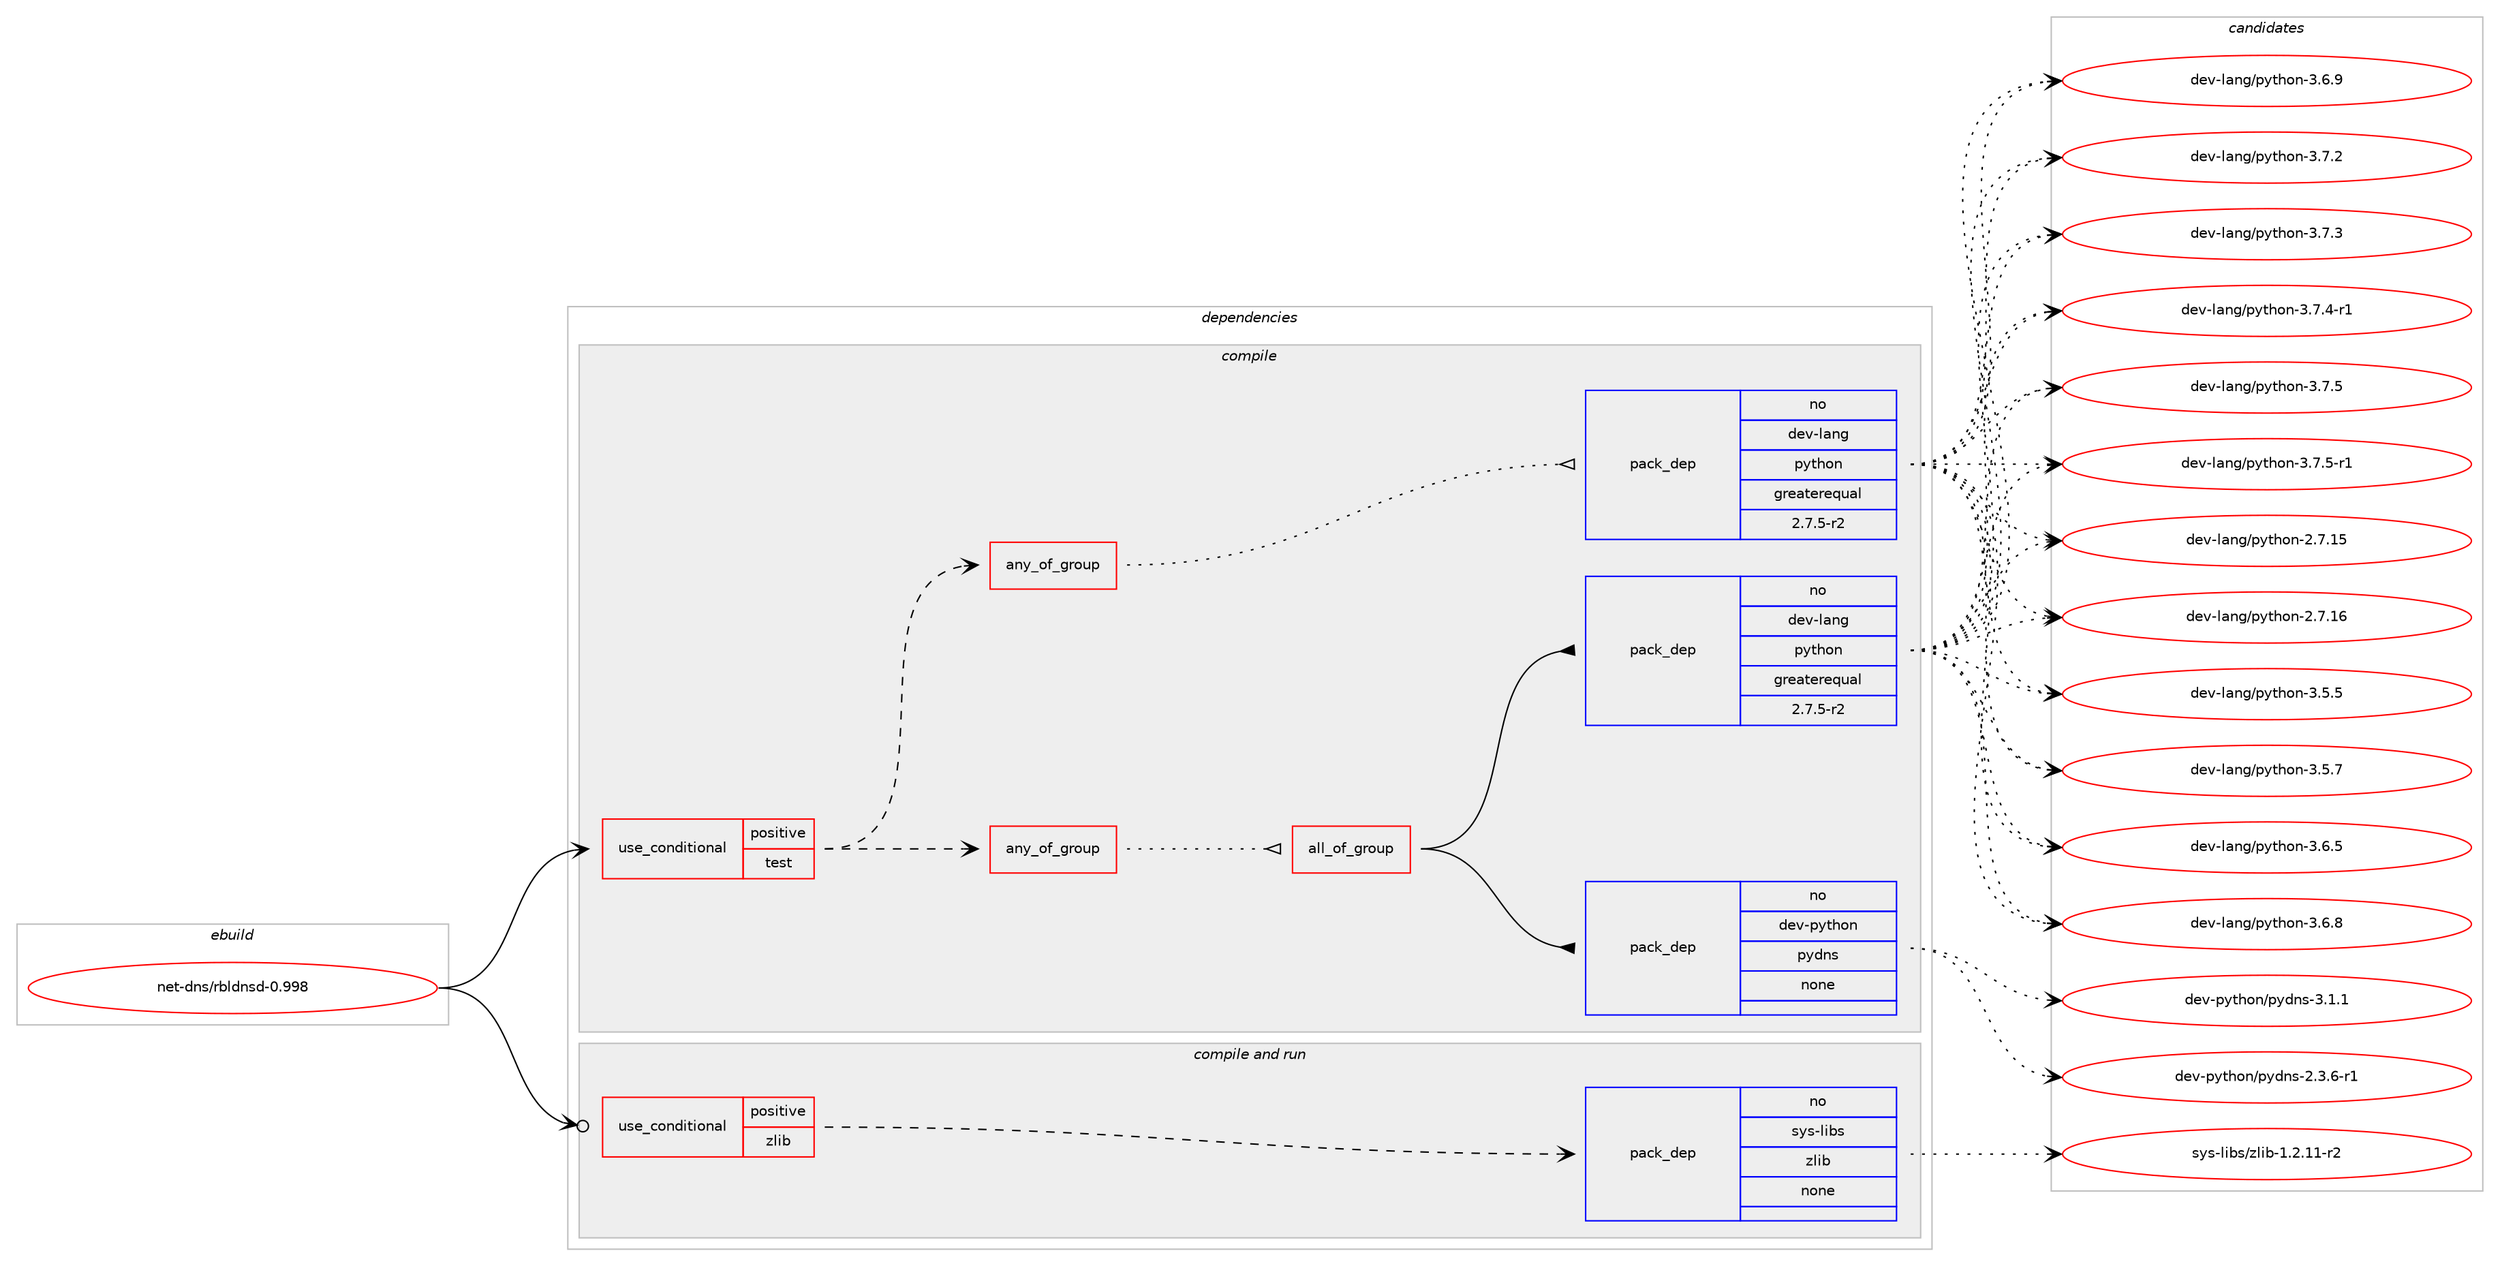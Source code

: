 digraph prolog {

# *************
# Graph options
# *************

newrank=true;
concentrate=true;
compound=true;
graph [rankdir=LR,fontname=Helvetica,fontsize=10,ranksep=1.5];#, ranksep=2.5, nodesep=0.2];
edge  [arrowhead=vee];
node  [fontname=Helvetica,fontsize=10];

# **********
# The ebuild
# **********

subgraph cluster_leftcol {
color=gray;
rank=same;
label=<<i>ebuild</i>>;
id [label="net-dns/rbldnsd-0.998", color=red, width=4, href="../net-dns/rbldnsd-0.998.svg"];
}

# ****************
# The dependencies
# ****************

subgraph cluster_midcol {
color=gray;
label=<<i>dependencies</i>>;
subgraph cluster_compile {
fillcolor="#eeeeee";
style=filled;
label=<<i>compile</i>>;
subgraph cond199419 {
dependency818736 [label=<<TABLE BORDER="0" CELLBORDER="1" CELLSPACING="0" CELLPADDING="4"><TR><TD ROWSPAN="3" CELLPADDING="10">use_conditional</TD></TR><TR><TD>positive</TD></TR><TR><TD>test</TD></TR></TABLE>>, shape=none, color=red];
subgraph any13866 {
dependency818737 [label=<<TABLE BORDER="0" CELLBORDER="1" CELLSPACING="0" CELLPADDING="4"><TR><TD CELLPADDING="10">any_of_group</TD></TR></TABLE>>, shape=none, color=red];subgraph pack605001 {
dependency818738 [label=<<TABLE BORDER="0" CELLBORDER="1" CELLSPACING="0" CELLPADDING="4" WIDTH="220"><TR><TD ROWSPAN="6" CELLPADDING="30">pack_dep</TD></TR><TR><TD WIDTH="110">no</TD></TR><TR><TD>dev-lang</TD></TR><TR><TD>python</TD></TR><TR><TD>greaterequal</TD></TR><TR><TD>2.7.5-r2</TD></TR></TABLE>>, shape=none, color=blue];
}
dependency818737:e -> dependency818738:w [weight=20,style="dotted",arrowhead="oinv"];
}
dependency818736:e -> dependency818737:w [weight=20,style="dashed",arrowhead="vee"];
subgraph any13867 {
dependency818739 [label=<<TABLE BORDER="0" CELLBORDER="1" CELLSPACING="0" CELLPADDING="4"><TR><TD CELLPADDING="10">any_of_group</TD></TR></TABLE>>, shape=none, color=red];subgraph all453 {
dependency818740 [label=<<TABLE BORDER="0" CELLBORDER="1" CELLSPACING="0" CELLPADDING="4"><TR><TD CELLPADDING="10">all_of_group</TD></TR></TABLE>>, shape=none, color=red];subgraph pack605002 {
dependency818741 [label=<<TABLE BORDER="0" CELLBORDER="1" CELLSPACING="0" CELLPADDING="4" WIDTH="220"><TR><TD ROWSPAN="6" CELLPADDING="30">pack_dep</TD></TR><TR><TD WIDTH="110">no</TD></TR><TR><TD>dev-lang</TD></TR><TR><TD>python</TD></TR><TR><TD>greaterequal</TD></TR><TR><TD>2.7.5-r2</TD></TR></TABLE>>, shape=none, color=blue];
}
dependency818740:e -> dependency818741:w [weight=20,style="solid",arrowhead="inv"];
subgraph pack605003 {
dependency818742 [label=<<TABLE BORDER="0" CELLBORDER="1" CELLSPACING="0" CELLPADDING="4" WIDTH="220"><TR><TD ROWSPAN="6" CELLPADDING="30">pack_dep</TD></TR><TR><TD WIDTH="110">no</TD></TR><TR><TD>dev-python</TD></TR><TR><TD>pydns</TD></TR><TR><TD>none</TD></TR><TR><TD></TD></TR></TABLE>>, shape=none, color=blue];
}
dependency818740:e -> dependency818742:w [weight=20,style="solid",arrowhead="inv"];
}
dependency818739:e -> dependency818740:w [weight=20,style="dotted",arrowhead="oinv"];
}
dependency818736:e -> dependency818739:w [weight=20,style="dashed",arrowhead="vee"];
}
id:e -> dependency818736:w [weight=20,style="solid",arrowhead="vee"];
}
subgraph cluster_compileandrun {
fillcolor="#eeeeee";
style=filled;
label=<<i>compile and run</i>>;
subgraph cond199420 {
dependency818743 [label=<<TABLE BORDER="0" CELLBORDER="1" CELLSPACING="0" CELLPADDING="4"><TR><TD ROWSPAN="3" CELLPADDING="10">use_conditional</TD></TR><TR><TD>positive</TD></TR><TR><TD>zlib</TD></TR></TABLE>>, shape=none, color=red];
subgraph pack605004 {
dependency818744 [label=<<TABLE BORDER="0" CELLBORDER="1" CELLSPACING="0" CELLPADDING="4" WIDTH="220"><TR><TD ROWSPAN="6" CELLPADDING="30">pack_dep</TD></TR><TR><TD WIDTH="110">no</TD></TR><TR><TD>sys-libs</TD></TR><TR><TD>zlib</TD></TR><TR><TD>none</TD></TR><TR><TD></TD></TR></TABLE>>, shape=none, color=blue];
}
dependency818743:e -> dependency818744:w [weight=20,style="dashed",arrowhead="vee"];
}
id:e -> dependency818743:w [weight=20,style="solid",arrowhead="odotvee"];
}
subgraph cluster_run {
fillcolor="#eeeeee";
style=filled;
label=<<i>run</i>>;
}
}

# **************
# The candidates
# **************

subgraph cluster_choices {
rank=same;
color=gray;
label=<<i>candidates</i>>;

subgraph choice605001 {
color=black;
nodesep=1;
choice10010111845108971101034711212111610411111045504655464953 [label="dev-lang/python-2.7.15", color=red, width=4,href="../dev-lang/python-2.7.15.svg"];
choice10010111845108971101034711212111610411111045504655464954 [label="dev-lang/python-2.7.16", color=red, width=4,href="../dev-lang/python-2.7.16.svg"];
choice100101118451089711010347112121116104111110455146534653 [label="dev-lang/python-3.5.5", color=red, width=4,href="../dev-lang/python-3.5.5.svg"];
choice100101118451089711010347112121116104111110455146534655 [label="dev-lang/python-3.5.7", color=red, width=4,href="../dev-lang/python-3.5.7.svg"];
choice100101118451089711010347112121116104111110455146544653 [label="dev-lang/python-3.6.5", color=red, width=4,href="../dev-lang/python-3.6.5.svg"];
choice100101118451089711010347112121116104111110455146544656 [label="dev-lang/python-3.6.8", color=red, width=4,href="../dev-lang/python-3.6.8.svg"];
choice100101118451089711010347112121116104111110455146544657 [label="dev-lang/python-3.6.9", color=red, width=4,href="../dev-lang/python-3.6.9.svg"];
choice100101118451089711010347112121116104111110455146554650 [label="dev-lang/python-3.7.2", color=red, width=4,href="../dev-lang/python-3.7.2.svg"];
choice100101118451089711010347112121116104111110455146554651 [label="dev-lang/python-3.7.3", color=red, width=4,href="../dev-lang/python-3.7.3.svg"];
choice1001011184510897110103471121211161041111104551465546524511449 [label="dev-lang/python-3.7.4-r1", color=red, width=4,href="../dev-lang/python-3.7.4-r1.svg"];
choice100101118451089711010347112121116104111110455146554653 [label="dev-lang/python-3.7.5", color=red, width=4,href="../dev-lang/python-3.7.5.svg"];
choice1001011184510897110103471121211161041111104551465546534511449 [label="dev-lang/python-3.7.5-r1", color=red, width=4,href="../dev-lang/python-3.7.5-r1.svg"];
dependency818738:e -> choice10010111845108971101034711212111610411111045504655464953:w [style=dotted,weight="100"];
dependency818738:e -> choice10010111845108971101034711212111610411111045504655464954:w [style=dotted,weight="100"];
dependency818738:e -> choice100101118451089711010347112121116104111110455146534653:w [style=dotted,weight="100"];
dependency818738:e -> choice100101118451089711010347112121116104111110455146534655:w [style=dotted,weight="100"];
dependency818738:e -> choice100101118451089711010347112121116104111110455146544653:w [style=dotted,weight="100"];
dependency818738:e -> choice100101118451089711010347112121116104111110455146544656:w [style=dotted,weight="100"];
dependency818738:e -> choice100101118451089711010347112121116104111110455146544657:w [style=dotted,weight="100"];
dependency818738:e -> choice100101118451089711010347112121116104111110455146554650:w [style=dotted,weight="100"];
dependency818738:e -> choice100101118451089711010347112121116104111110455146554651:w [style=dotted,weight="100"];
dependency818738:e -> choice1001011184510897110103471121211161041111104551465546524511449:w [style=dotted,weight="100"];
dependency818738:e -> choice100101118451089711010347112121116104111110455146554653:w [style=dotted,weight="100"];
dependency818738:e -> choice1001011184510897110103471121211161041111104551465546534511449:w [style=dotted,weight="100"];
}
subgraph choice605002 {
color=black;
nodesep=1;
choice10010111845108971101034711212111610411111045504655464953 [label="dev-lang/python-2.7.15", color=red, width=4,href="../dev-lang/python-2.7.15.svg"];
choice10010111845108971101034711212111610411111045504655464954 [label="dev-lang/python-2.7.16", color=red, width=4,href="../dev-lang/python-2.7.16.svg"];
choice100101118451089711010347112121116104111110455146534653 [label="dev-lang/python-3.5.5", color=red, width=4,href="../dev-lang/python-3.5.5.svg"];
choice100101118451089711010347112121116104111110455146534655 [label="dev-lang/python-3.5.7", color=red, width=4,href="../dev-lang/python-3.5.7.svg"];
choice100101118451089711010347112121116104111110455146544653 [label="dev-lang/python-3.6.5", color=red, width=4,href="../dev-lang/python-3.6.5.svg"];
choice100101118451089711010347112121116104111110455146544656 [label="dev-lang/python-3.6.8", color=red, width=4,href="../dev-lang/python-3.6.8.svg"];
choice100101118451089711010347112121116104111110455146544657 [label="dev-lang/python-3.6.9", color=red, width=4,href="../dev-lang/python-3.6.9.svg"];
choice100101118451089711010347112121116104111110455146554650 [label="dev-lang/python-3.7.2", color=red, width=4,href="../dev-lang/python-3.7.2.svg"];
choice100101118451089711010347112121116104111110455146554651 [label="dev-lang/python-3.7.3", color=red, width=4,href="../dev-lang/python-3.7.3.svg"];
choice1001011184510897110103471121211161041111104551465546524511449 [label="dev-lang/python-3.7.4-r1", color=red, width=4,href="../dev-lang/python-3.7.4-r1.svg"];
choice100101118451089711010347112121116104111110455146554653 [label="dev-lang/python-3.7.5", color=red, width=4,href="../dev-lang/python-3.7.5.svg"];
choice1001011184510897110103471121211161041111104551465546534511449 [label="dev-lang/python-3.7.5-r1", color=red, width=4,href="../dev-lang/python-3.7.5-r1.svg"];
dependency818741:e -> choice10010111845108971101034711212111610411111045504655464953:w [style=dotted,weight="100"];
dependency818741:e -> choice10010111845108971101034711212111610411111045504655464954:w [style=dotted,weight="100"];
dependency818741:e -> choice100101118451089711010347112121116104111110455146534653:w [style=dotted,weight="100"];
dependency818741:e -> choice100101118451089711010347112121116104111110455146534655:w [style=dotted,weight="100"];
dependency818741:e -> choice100101118451089711010347112121116104111110455146544653:w [style=dotted,weight="100"];
dependency818741:e -> choice100101118451089711010347112121116104111110455146544656:w [style=dotted,weight="100"];
dependency818741:e -> choice100101118451089711010347112121116104111110455146544657:w [style=dotted,weight="100"];
dependency818741:e -> choice100101118451089711010347112121116104111110455146554650:w [style=dotted,weight="100"];
dependency818741:e -> choice100101118451089711010347112121116104111110455146554651:w [style=dotted,weight="100"];
dependency818741:e -> choice1001011184510897110103471121211161041111104551465546524511449:w [style=dotted,weight="100"];
dependency818741:e -> choice100101118451089711010347112121116104111110455146554653:w [style=dotted,weight="100"];
dependency818741:e -> choice1001011184510897110103471121211161041111104551465546534511449:w [style=dotted,weight="100"];
}
subgraph choice605003 {
color=black;
nodesep=1;
choice10010111845112121116104111110471121211001101154550465146544511449 [label="dev-python/pydns-2.3.6-r1", color=red, width=4,href="../dev-python/pydns-2.3.6-r1.svg"];
choice1001011184511212111610411111047112121100110115455146494649 [label="dev-python/pydns-3.1.1", color=red, width=4,href="../dev-python/pydns-3.1.1.svg"];
dependency818742:e -> choice10010111845112121116104111110471121211001101154550465146544511449:w [style=dotted,weight="100"];
dependency818742:e -> choice1001011184511212111610411111047112121100110115455146494649:w [style=dotted,weight="100"];
}
subgraph choice605004 {
color=black;
nodesep=1;
choice11512111545108105981154712210810598454946504649494511450 [label="sys-libs/zlib-1.2.11-r2", color=red, width=4,href="../sys-libs/zlib-1.2.11-r2.svg"];
dependency818744:e -> choice11512111545108105981154712210810598454946504649494511450:w [style=dotted,weight="100"];
}
}

}
